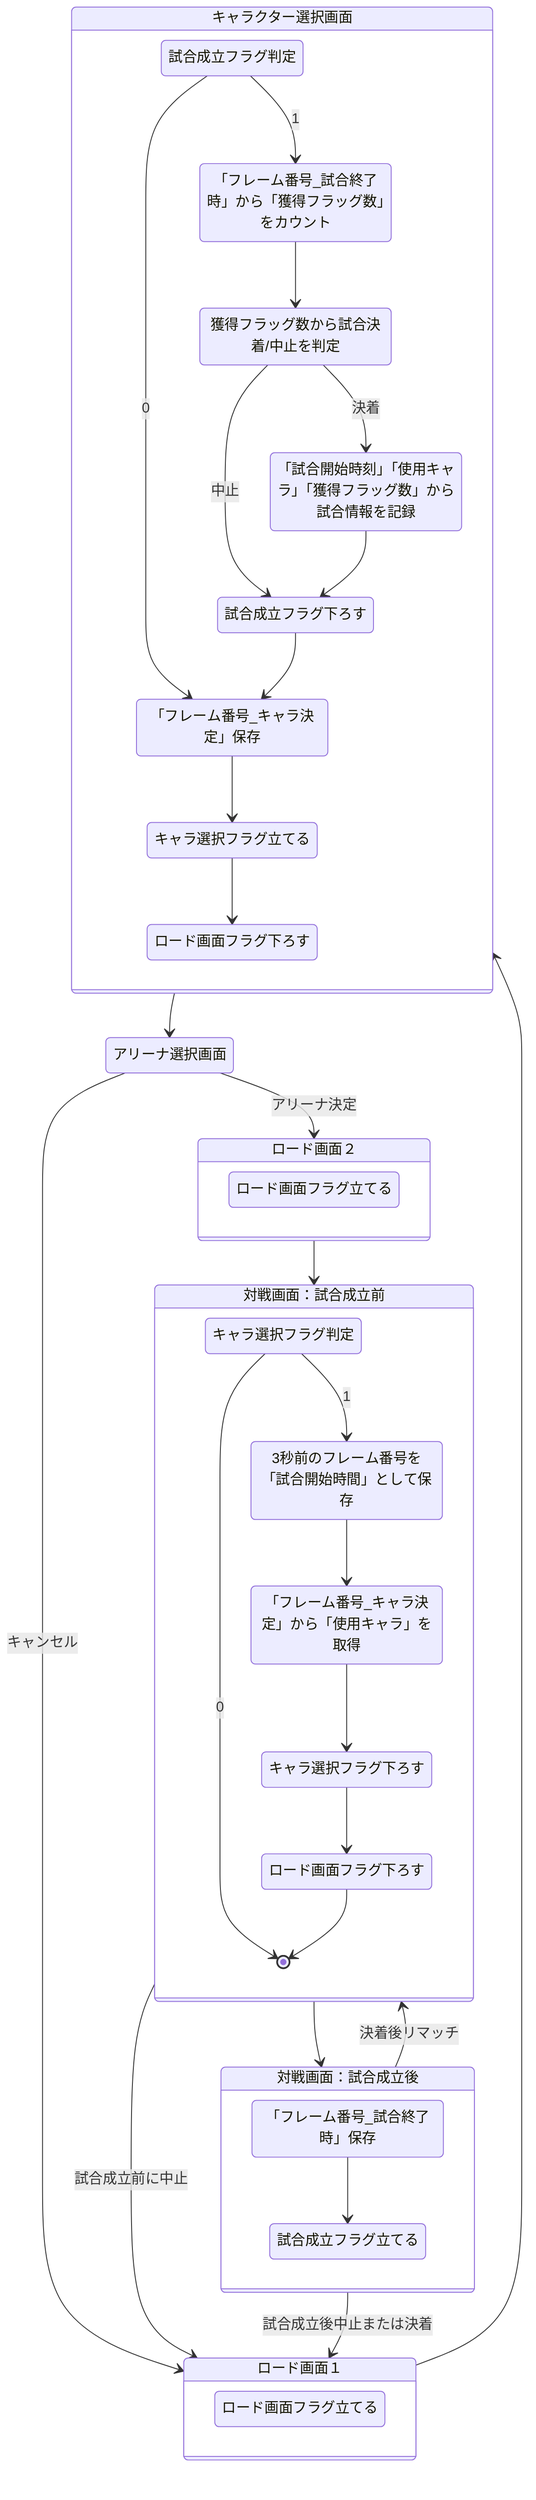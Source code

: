 stateDiagram-v2
s1: キャラクター選択画面
s2: アリーナ選択画面
s3: 対戦画面：試合成立前
s4: 対戦画面：試合成立後
s5: ロード画面１
s6: ロード画面２

s5 --> s1
s1 --> s2
s2 --> s6: アリーナ決定
s6 --> s3
s2 --> s5: キャンセル
s3 --> s5: 試合成立前に中止
s3 --> s4
s4 --> s5: 試合成立後中止または決着
s4 --> s3: 決着後リマッチ

p11: 試合成立フラグ判定
p12: 「フレーム番号_試合終了時」から「獲得フラッグ数」をカウント
p13: 獲得フラッグ数から試合決着/中止を判定
p14: 「試合開始時刻」「使用キャラ」「獲得フラッグ数」から試合情報を記録
p15: 試合成立フラグ下ろす
p16: 「フレーム番号_キャラ決定」保存
p17: キャラ選択フラグ立てる
p18: ロード画面フラグ下ろす

state s1 {
  p11 --> p12: 1
  p11 --> p16: 0
  p12 --> p13
  p13 --> p14: 決着
  p13 --> p15: 中止
  p14 --> p15
  p15 --> p16
  p16 --> p17
  p17 --> p18
}

p31: キャラ選択フラグ判定
p32: 3秒前のフレーム番号を「試合開始時間」として保存
p33: 「フレーム番号_キャラ決定」から「使用キャラ」を取得
p34: キャラ選択フラグ下ろす
p35: ロード画面フラグ下ろす

state s3 {
  p31 --> p32: 1
  p31 --> [*]: 0
  p32 --> p33
  p33 --> p34
  p34 --> p35
  p35 --> [*]
}

p41: 「フレーム番号_試合終了時」保存
p42: 試合成立フラグ立てる

state s4 {
  p41 --> p42
}

p51: ロード画面フラグ立てる

state s5 {
  p51
}

p61: ロード画面フラグ立てる

state s6 {
  p61
}